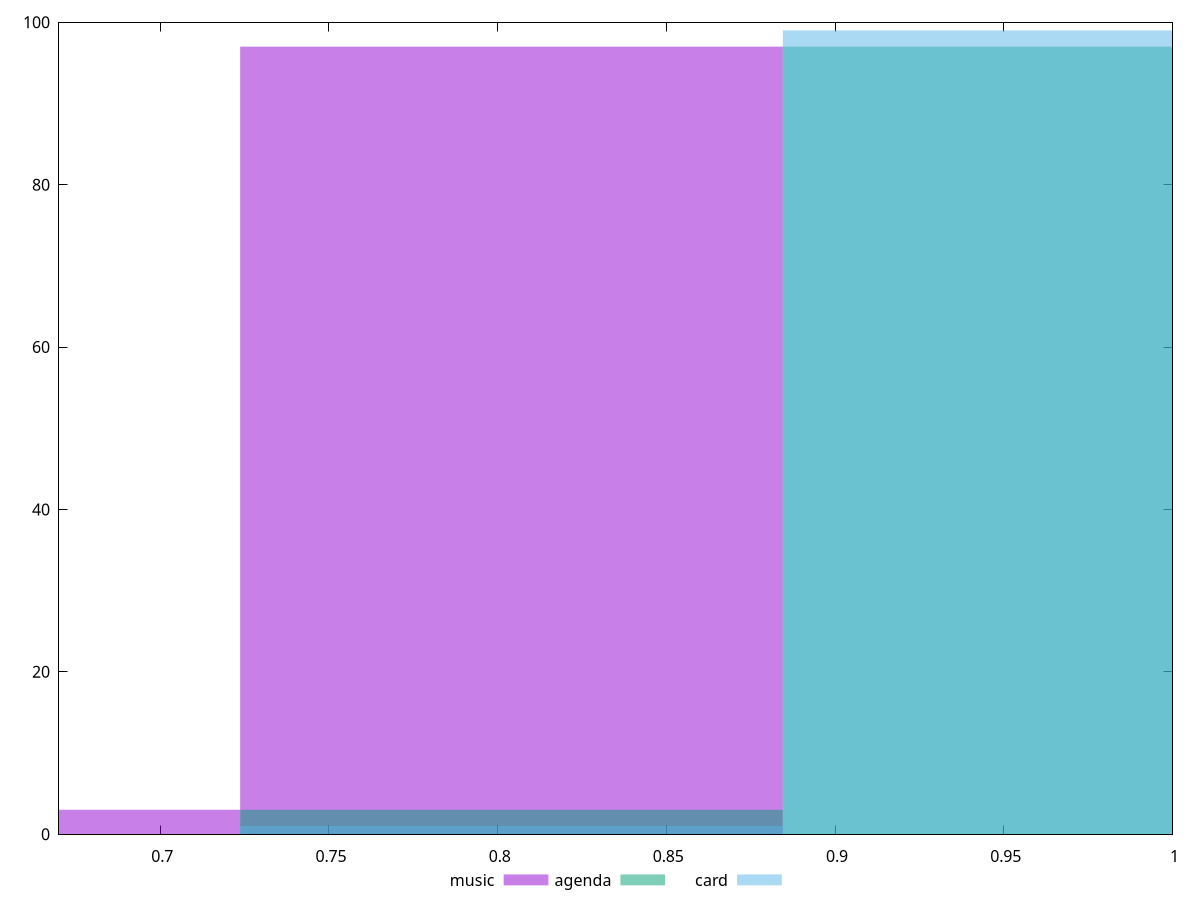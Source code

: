 reset

$music <<EOF
0.6432794671978467 3
0.8040993339973084 97
EOF

$agenda <<EOF
0.96491920079677 97
0.8040993339973084 3
EOF

$card <<EOF
0.8040993339973084 1
0.96491920079677 99
EOF

set key outside below
set boxwidth 0.16081986679946167
set xrange [0.67:1]
set yrange [0:100]
set trange [0:100]
set style fill transparent solid 0.5 noborder
set terminal svg size 640, 510 enhanced background rgb 'white'
set output "reports/report_00032_2021-02-25T10-28-15.087Z/meta/score/comparison/histogram/all_raw.svg"

plot $music title "music" with boxes, \
     $agenda title "agenda" with boxes, \
     $card title "card" with boxes

reset
